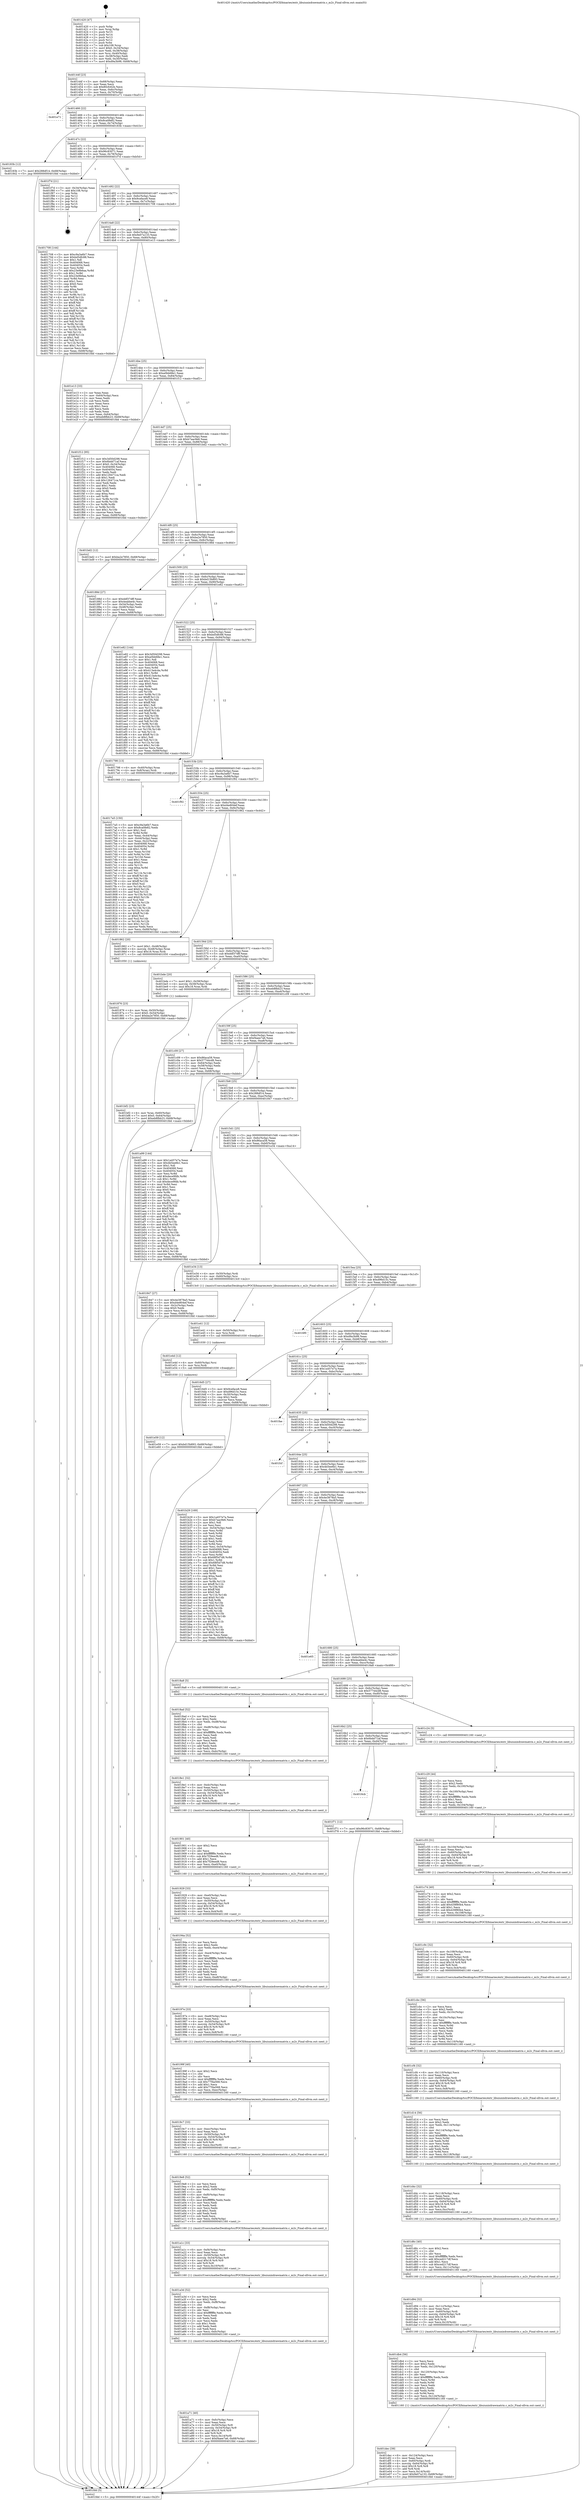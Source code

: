 digraph "0x401420" {
  label = "0x401420 (/mnt/c/Users/mathe/Desktop/tcc/POCII/binaries/extr_libuiunixdrawmatrix.c_m2c_Final-ollvm.out::main(0))"
  labelloc = "t"
  node[shape=record]

  Entry [label="",width=0.3,height=0.3,shape=circle,fillcolor=black,style=filled]
  "0x40144f" [label="{
     0x40144f [23]\l
     | [instrs]\l
     &nbsp;&nbsp;0x40144f \<+3\>: mov -0x68(%rbp),%eax\l
     &nbsp;&nbsp;0x401452 \<+2\>: mov %eax,%ecx\l
     &nbsp;&nbsp;0x401454 \<+6\>: sub $0x80cfc62b,%ecx\l
     &nbsp;&nbsp;0x40145a \<+3\>: mov %eax,-0x6c(%rbp)\l
     &nbsp;&nbsp;0x40145d \<+3\>: mov %ecx,-0x70(%rbp)\l
     &nbsp;&nbsp;0x401460 \<+6\>: je 0000000000401e71 \<main+0xa51\>\l
  }"]
  "0x401e71" [label="{
     0x401e71\l
  }", style=dashed]
  "0x401466" [label="{
     0x401466 [22]\l
     | [instrs]\l
     &nbsp;&nbsp;0x401466 \<+5\>: jmp 000000000040146b \<main+0x4b\>\l
     &nbsp;&nbsp;0x40146b \<+3\>: mov -0x6c(%rbp),%eax\l
     &nbsp;&nbsp;0x40146e \<+5\>: sub $0x8ca0fe82,%eax\l
     &nbsp;&nbsp;0x401473 \<+3\>: mov %eax,-0x74(%rbp)\l
     &nbsp;&nbsp;0x401476 \<+6\>: je 000000000040183b \<main+0x41b\>\l
  }"]
  Exit [label="",width=0.3,height=0.3,shape=circle,fillcolor=black,style=filled,peripheries=2]
  "0x40183b" [label="{
     0x40183b [12]\l
     | [instrs]\l
     &nbsp;&nbsp;0x40183b \<+7\>: movl $0x288df14,-0x68(%rbp)\l
     &nbsp;&nbsp;0x401842 \<+5\>: jmp 0000000000401fdd \<main+0xbbd\>\l
  }"]
  "0x40147c" [label="{
     0x40147c [22]\l
     | [instrs]\l
     &nbsp;&nbsp;0x40147c \<+5\>: jmp 0000000000401481 \<main+0x61\>\l
     &nbsp;&nbsp;0x401481 \<+3\>: mov -0x6c(%rbp),%eax\l
     &nbsp;&nbsp;0x401484 \<+5\>: sub $0x96c83071,%eax\l
     &nbsp;&nbsp;0x401489 \<+3\>: mov %eax,-0x78(%rbp)\l
     &nbsp;&nbsp;0x40148c \<+6\>: je 0000000000401f7d \<main+0xb5d\>\l
  }"]
  "0x4016cb" [label="{
     0x4016cb\l
  }", style=dashed]
  "0x401f7d" [label="{
     0x401f7d [21]\l
     | [instrs]\l
     &nbsp;&nbsp;0x401f7d \<+3\>: mov -0x34(%rbp),%eax\l
     &nbsp;&nbsp;0x401f80 \<+7\>: add $0x108,%rsp\l
     &nbsp;&nbsp;0x401f87 \<+1\>: pop %rbx\l
     &nbsp;&nbsp;0x401f88 \<+2\>: pop %r12\l
     &nbsp;&nbsp;0x401f8a \<+2\>: pop %r13\l
     &nbsp;&nbsp;0x401f8c \<+2\>: pop %r14\l
     &nbsp;&nbsp;0x401f8e \<+2\>: pop %r15\l
     &nbsp;&nbsp;0x401f90 \<+1\>: pop %rbp\l
     &nbsp;&nbsp;0x401f91 \<+1\>: ret\l
  }"]
  "0x401492" [label="{
     0x401492 [22]\l
     | [instrs]\l
     &nbsp;&nbsp;0x401492 \<+5\>: jmp 0000000000401497 \<main+0x77\>\l
     &nbsp;&nbsp;0x401497 \<+3\>: mov -0x6c(%rbp),%eax\l
     &nbsp;&nbsp;0x40149a \<+5\>: sub $0x9ceface8,%eax\l
     &nbsp;&nbsp;0x40149f \<+3\>: mov %eax,-0x7c(%rbp)\l
     &nbsp;&nbsp;0x4014a2 \<+6\>: je 0000000000401708 \<main+0x2e8\>\l
  }"]
  "0x401f71" [label="{
     0x401f71 [12]\l
     | [instrs]\l
     &nbsp;&nbsp;0x401f71 \<+7\>: movl $0x96c83071,-0x68(%rbp)\l
     &nbsp;&nbsp;0x401f78 \<+5\>: jmp 0000000000401fdd \<main+0xbbd\>\l
  }"]
  "0x401708" [label="{
     0x401708 [144]\l
     | [instrs]\l
     &nbsp;&nbsp;0x401708 \<+5\>: mov $0xc9a3a6b7,%eax\l
     &nbsp;&nbsp;0x40170d \<+5\>: mov $0xbd5dfc88,%ecx\l
     &nbsp;&nbsp;0x401712 \<+2\>: mov $0x1,%dl\l
     &nbsp;&nbsp;0x401714 \<+7\>: mov 0x404068,%esi\l
     &nbsp;&nbsp;0x40171b \<+7\>: mov 0x404054,%edi\l
     &nbsp;&nbsp;0x401722 \<+3\>: mov %esi,%r8d\l
     &nbsp;&nbsp;0x401725 \<+7\>: add $0x23e9b6aa,%r8d\l
     &nbsp;&nbsp;0x40172c \<+4\>: sub $0x1,%r8d\l
     &nbsp;&nbsp;0x401730 \<+7\>: sub $0x23e9b6aa,%r8d\l
     &nbsp;&nbsp;0x401737 \<+4\>: imul %r8d,%esi\l
     &nbsp;&nbsp;0x40173b \<+3\>: and $0x1,%esi\l
     &nbsp;&nbsp;0x40173e \<+3\>: cmp $0x0,%esi\l
     &nbsp;&nbsp;0x401741 \<+4\>: sete %r9b\l
     &nbsp;&nbsp;0x401745 \<+3\>: cmp $0xa,%edi\l
     &nbsp;&nbsp;0x401748 \<+4\>: setl %r10b\l
     &nbsp;&nbsp;0x40174c \<+3\>: mov %r9b,%r11b\l
     &nbsp;&nbsp;0x40174f \<+4\>: xor $0xff,%r11b\l
     &nbsp;&nbsp;0x401753 \<+3\>: mov %r10b,%bl\l
     &nbsp;&nbsp;0x401756 \<+3\>: xor $0xff,%bl\l
     &nbsp;&nbsp;0x401759 \<+3\>: xor $0x1,%dl\l
     &nbsp;&nbsp;0x40175c \<+3\>: mov %r11b,%r14b\l
     &nbsp;&nbsp;0x40175f \<+4\>: and $0xff,%r14b\l
     &nbsp;&nbsp;0x401763 \<+3\>: and %dl,%r9b\l
     &nbsp;&nbsp;0x401766 \<+3\>: mov %bl,%r15b\l
     &nbsp;&nbsp;0x401769 \<+4\>: and $0xff,%r15b\l
     &nbsp;&nbsp;0x40176d \<+3\>: and %dl,%r10b\l
     &nbsp;&nbsp;0x401770 \<+3\>: or %r9b,%r14b\l
     &nbsp;&nbsp;0x401773 \<+3\>: or %r10b,%r15b\l
     &nbsp;&nbsp;0x401776 \<+3\>: xor %r15b,%r14b\l
     &nbsp;&nbsp;0x401779 \<+3\>: or %bl,%r11b\l
     &nbsp;&nbsp;0x40177c \<+4\>: xor $0xff,%r11b\l
     &nbsp;&nbsp;0x401780 \<+3\>: or $0x1,%dl\l
     &nbsp;&nbsp;0x401783 \<+3\>: and %dl,%r11b\l
     &nbsp;&nbsp;0x401786 \<+3\>: or %r11b,%r14b\l
     &nbsp;&nbsp;0x401789 \<+4\>: test $0x1,%r14b\l
     &nbsp;&nbsp;0x40178d \<+3\>: cmovne %ecx,%eax\l
     &nbsp;&nbsp;0x401790 \<+3\>: mov %eax,-0x68(%rbp)\l
     &nbsp;&nbsp;0x401793 \<+5\>: jmp 0000000000401fdd \<main+0xbbd\>\l
  }"]
  "0x4014a8" [label="{
     0x4014a8 [22]\l
     | [instrs]\l
     &nbsp;&nbsp;0x4014a8 \<+5\>: jmp 00000000004014ad \<main+0x8d\>\l
     &nbsp;&nbsp;0x4014ad \<+3\>: mov -0x6c(%rbp),%eax\l
     &nbsp;&nbsp;0x4014b0 \<+5\>: sub $0x9e07a133,%eax\l
     &nbsp;&nbsp;0x4014b5 \<+3\>: mov %eax,-0x80(%rbp)\l
     &nbsp;&nbsp;0x4014b8 \<+6\>: je 0000000000401e13 \<main+0x9f3\>\l
  }"]
  "0x401e59" [label="{
     0x401e59 [12]\l
     | [instrs]\l
     &nbsp;&nbsp;0x401e59 \<+7\>: movl $0xbd15b893,-0x68(%rbp)\l
     &nbsp;&nbsp;0x401e60 \<+5\>: jmp 0000000000401fdd \<main+0xbbd\>\l
  }"]
  "0x401e13" [label="{
     0x401e13 [33]\l
     | [instrs]\l
     &nbsp;&nbsp;0x401e13 \<+2\>: xor %eax,%eax\l
     &nbsp;&nbsp;0x401e15 \<+3\>: mov -0x64(%rbp),%ecx\l
     &nbsp;&nbsp;0x401e18 \<+2\>: mov %eax,%edx\l
     &nbsp;&nbsp;0x401e1a \<+2\>: sub %ecx,%edx\l
     &nbsp;&nbsp;0x401e1c \<+2\>: mov %eax,%ecx\l
     &nbsp;&nbsp;0x401e1e \<+3\>: sub $0x1,%ecx\l
     &nbsp;&nbsp;0x401e21 \<+2\>: add %ecx,%edx\l
     &nbsp;&nbsp;0x401e23 \<+2\>: sub %edx,%eax\l
     &nbsp;&nbsp;0x401e25 \<+3\>: mov %eax,-0x64(%rbp)\l
     &nbsp;&nbsp;0x401e28 \<+7\>: movl $0xeb8fbb23,-0x68(%rbp)\l
     &nbsp;&nbsp;0x401e2f \<+5\>: jmp 0000000000401fdd \<main+0xbbd\>\l
  }"]
  "0x4014be" [label="{
     0x4014be [25]\l
     | [instrs]\l
     &nbsp;&nbsp;0x4014be \<+5\>: jmp 00000000004014c3 \<main+0xa3\>\l
     &nbsp;&nbsp;0x4014c3 \<+3\>: mov -0x6c(%rbp),%eax\l
     &nbsp;&nbsp;0x4014c6 \<+5\>: sub $0xa0bb68e1,%eax\l
     &nbsp;&nbsp;0x4014cb \<+6\>: mov %eax,-0x84(%rbp)\l
     &nbsp;&nbsp;0x4014d1 \<+6\>: je 0000000000401f12 \<main+0xaf2\>\l
  }"]
  "0x401e4d" [label="{
     0x401e4d [12]\l
     | [instrs]\l
     &nbsp;&nbsp;0x401e4d \<+4\>: mov -0x60(%rbp),%rsi\l
     &nbsp;&nbsp;0x401e51 \<+3\>: mov %rsi,%rdi\l
     &nbsp;&nbsp;0x401e54 \<+5\>: call 0000000000401030 \<free@plt\>\l
     | [calls]\l
     &nbsp;&nbsp;0x401030 \{1\} (unknown)\l
  }"]
  "0x401f12" [label="{
     0x401f12 [95]\l
     | [instrs]\l
     &nbsp;&nbsp;0x401f12 \<+5\>: mov $0x3d50d298,%eax\l
     &nbsp;&nbsp;0x401f17 \<+5\>: mov $0x6bdd71af,%ecx\l
     &nbsp;&nbsp;0x401f1c \<+7\>: movl $0x0,-0x34(%rbp)\l
     &nbsp;&nbsp;0x401f23 \<+7\>: mov 0x404068,%edx\l
     &nbsp;&nbsp;0x401f2a \<+7\>: mov 0x404054,%esi\l
     &nbsp;&nbsp;0x401f31 \<+2\>: mov %edx,%edi\l
     &nbsp;&nbsp;0x401f33 \<+6\>: add $0x126471ca,%edi\l
     &nbsp;&nbsp;0x401f39 \<+3\>: sub $0x1,%edi\l
     &nbsp;&nbsp;0x401f3c \<+6\>: sub $0x126471ca,%edi\l
     &nbsp;&nbsp;0x401f42 \<+3\>: imul %edi,%edx\l
     &nbsp;&nbsp;0x401f45 \<+3\>: and $0x1,%edx\l
     &nbsp;&nbsp;0x401f48 \<+3\>: cmp $0x0,%edx\l
     &nbsp;&nbsp;0x401f4b \<+4\>: sete %r8b\l
     &nbsp;&nbsp;0x401f4f \<+3\>: cmp $0xa,%esi\l
     &nbsp;&nbsp;0x401f52 \<+4\>: setl %r9b\l
     &nbsp;&nbsp;0x401f56 \<+3\>: mov %r8b,%r10b\l
     &nbsp;&nbsp;0x401f59 \<+3\>: and %r9b,%r10b\l
     &nbsp;&nbsp;0x401f5c \<+3\>: xor %r9b,%r8b\l
     &nbsp;&nbsp;0x401f5f \<+3\>: or %r8b,%r10b\l
     &nbsp;&nbsp;0x401f62 \<+4\>: test $0x1,%r10b\l
     &nbsp;&nbsp;0x401f66 \<+3\>: cmovne %ecx,%eax\l
     &nbsp;&nbsp;0x401f69 \<+3\>: mov %eax,-0x68(%rbp)\l
     &nbsp;&nbsp;0x401f6c \<+5\>: jmp 0000000000401fdd \<main+0xbbd\>\l
  }"]
  "0x4014d7" [label="{
     0x4014d7 [25]\l
     | [instrs]\l
     &nbsp;&nbsp;0x4014d7 \<+5\>: jmp 00000000004014dc \<main+0xbc\>\l
     &nbsp;&nbsp;0x4014dc \<+3\>: mov -0x6c(%rbp),%eax\l
     &nbsp;&nbsp;0x4014df \<+5\>: sub $0xb7aac9e6,%eax\l
     &nbsp;&nbsp;0x4014e4 \<+6\>: mov %eax,-0x88(%rbp)\l
     &nbsp;&nbsp;0x4014ea \<+6\>: je 0000000000401bd2 \<main+0x7b2\>\l
  }"]
  "0x401e41" [label="{
     0x401e41 [12]\l
     | [instrs]\l
     &nbsp;&nbsp;0x401e41 \<+4\>: mov -0x50(%rbp),%rsi\l
     &nbsp;&nbsp;0x401e45 \<+3\>: mov %rsi,%rdi\l
     &nbsp;&nbsp;0x401e48 \<+5\>: call 0000000000401030 \<free@plt\>\l
     | [calls]\l
     &nbsp;&nbsp;0x401030 \{1\} (unknown)\l
  }"]
  "0x401bd2" [label="{
     0x401bd2 [12]\l
     | [instrs]\l
     &nbsp;&nbsp;0x401bd2 \<+7\>: movl $0xba2e7850,-0x68(%rbp)\l
     &nbsp;&nbsp;0x401bd9 \<+5\>: jmp 0000000000401fdd \<main+0xbbd\>\l
  }"]
  "0x4014f0" [label="{
     0x4014f0 [25]\l
     | [instrs]\l
     &nbsp;&nbsp;0x4014f0 \<+5\>: jmp 00000000004014f5 \<main+0xd5\>\l
     &nbsp;&nbsp;0x4014f5 \<+3\>: mov -0x6c(%rbp),%eax\l
     &nbsp;&nbsp;0x4014f8 \<+5\>: sub $0xba2e7850,%eax\l
     &nbsp;&nbsp;0x4014fd \<+6\>: mov %eax,-0x8c(%rbp)\l
     &nbsp;&nbsp;0x401503 \<+6\>: je 000000000040188d \<main+0x46d\>\l
  }"]
  "0x401dec" [label="{
     0x401dec [39]\l
     | [instrs]\l
     &nbsp;&nbsp;0x401dec \<+6\>: mov -0x124(%rbp),%ecx\l
     &nbsp;&nbsp;0x401df2 \<+3\>: imul %eax,%ecx\l
     &nbsp;&nbsp;0x401df5 \<+4\>: mov -0x60(%rbp),%rdi\l
     &nbsp;&nbsp;0x401df9 \<+4\>: movslq -0x64(%rbp),%r8\l
     &nbsp;&nbsp;0x401dfd \<+4\>: imul $0x18,%r8,%r8\l
     &nbsp;&nbsp;0x401e01 \<+3\>: add %r8,%rdi\l
     &nbsp;&nbsp;0x401e04 \<+3\>: mov %ecx,0x14(%rdi)\l
     &nbsp;&nbsp;0x401e07 \<+7\>: movl $0x9e07a133,-0x68(%rbp)\l
     &nbsp;&nbsp;0x401e0e \<+5\>: jmp 0000000000401fdd \<main+0xbbd\>\l
  }"]
  "0x40188d" [label="{
     0x40188d [27]\l
     | [instrs]\l
     &nbsp;&nbsp;0x40188d \<+5\>: mov $0xddf37dff,%eax\l
     &nbsp;&nbsp;0x401892 \<+5\>: mov $0x4eabbe4c,%ecx\l
     &nbsp;&nbsp;0x401897 \<+3\>: mov -0x54(%rbp),%edx\l
     &nbsp;&nbsp;0x40189a \<+3\>: cmp -0x48(%rbp),%edx\l
     &nbsp;&nbsp;0x40189d \<+3\>: cmovl %ecx,%eax\l
     &nbsp;&nbsp;0x4018a0 \<+3\>: mov %eax,-0x68(%rbp)\l
     &nbsp;&nbsp;0x4018a3 \<+5\>: jmp 0000000000401fdd \<main+0xbbd\>\l
  }"]
  "0x401509" [label="{
     0x401509 [25]\l
     | [instrs]\l
     &nbsp;&nbsp;0x401509 \<+5\>: jmp 000000000040150e \<main+0xee\>\l
     &nbsp;&nbsp;0x40150e \<+3\>: mov -0x6c(%rbp),%eax\l
     &nbsp;&nbsp;0x401511 \<+5\>: sub $0xbd15b893,%eax\l
     &nbsp;&nbsp;0x401516 \<+6\>: mov %eax,-0x90(%rbp)\l
     &nbsp;&nbsp;0x40151c \<+6\>: je 0000000000401e82 \<main+0xa62\>\l
  }"]
  "0x401db4" [label="{
     0x401db4 [56]\l
     | [instrs]\l
     &nbsp;&nbsp;0x401db4 \<+2\>: xor %ecx,%ecx\l
     &nbsp;&nbsp;0x401db6 \<+5\>: mov $0x2,%edx\l
     &nbsp;&nbsp;0x401dbb \<+6\>: mov %edx,-0x120(%rbp)\l
     &nbsp;&nbsp;0x401dc1 \<+1\>: cltd\l
     &nbsp;&nbsp;0x401dc2 \<+6\>: mov -0x120(%rbp),%esi\l
     &nbsp;&nbsp;0x401dc8 \<+2\>: idiv %esi\l
     &nbsp;&nbsp;0x401dca \<+6\>: imul $0xfffffffe,%edx,%edx\l
     &nbsp;&nbsp;0x401dd0 \<+3\>: mov %ecx,%r9d\l
     &nbsp;&nbsp;0x401dd3 \<+3\>: sub %edx,%r9d\l
     &nbsp;&nbsp;0x401dd6 \<+2\>: mov %ecx,%edx\l
     &nbsp;&nbsp;0x401dd8 \<+3\>: sub $0x1,%edx\l
     &nbsp;&nbsp;0x401ddb \<+3\>: add %edx,%r9d\l
     &nbsp;&nbsp;0x401dde \<+3\>: sub %r9d,%ecx\l
     &nbsp;&nbsp;0x401de1 \<+6\>: mov %ecx,-0x124(%rbp)\l
     &nbsp;&nbsp;0x401de7 \<+5\>: call 0000000000401160 \<next_i\>\l
     | [calls]\l
     &nbsp;&nbsp;0x401160 \{1\} (/mnt/c/Users/mathe/Desktop/tcc/POCII/binaries/extr_libuiunixdrawmatrix.c_m2c_Final-ollvm.out::next_i)\l
  }"]
  "0x401e82" [label="{
     0x401e82 [144]\l
     | [instrs]\l
     &nbsp;&nbsp;0x401e82 \<+5\>: mov $0x3d50d298,%eax\l
     &nbsp;&nbsp;0x401e87 \<+5\>: mov $0xa0bb68e1,%ecx\l
     &nbsp;&nbsp;0x401e8c \<+2\>: mov $0x1,%dl\l
     &nbsp;&nbsp;0x401e8e \<+7\>: mov 0x404068,%esi\l
     &nbsp;&nbsp;0x401e95 \<+7\>: mov 0x404054,%edi\l
     &nbsp;&nbsp;0x401e9c \<+3\>: mov %esi,%r8d\l
     &nbsp;&nbsp;0x401e9f \<+7\>: sub $0x413a4c4a,%r8d\l
     &nbsp;&nbsp;0x401ea6 \<+4\>: sub $0x1,%r8d\l
     &nbsp;&nbsp;0x401eaa \<+7\>: add $0x413a4c4a,%r8d\l
     &nbsp;&nbsp;0x401eb1 \<+4\>: imul %r8d,%esi\l
     &nbsp;&nbsp;0x401eb5 \<+3\>: and $0x1,%esi\l
     &nbsp;&nbsp;0x401eb8 \<+3\>: cmp $0x0,%esi\l
     &nbsp;&nbsp;0x401ebb \<+4\>: sete %r9b\l
     &nbsp;&nbsp;0x401ebf \<+3\>: cmp $0xa,%edi\l
     &nbsp;&nbsp;0x401ec2 \<+4\>: setl %r10b\l
     &nbsp;&nbsp;0x401ec6 \<+3\>: mov %r9b,%r11b\l
     &nbsp;&nbsp;0x401ec9 \<+4\>: xor $0xff,%r11b\l
     &nbsp;&nbsp;0x401ecd \<+3\>: mov %r10b,%bl\l
     &nbsp;&nbsp;0x401ed0 \<+3\>: xor $0xff,%bl\l
     &nbsp;&nbsp;0x401ed3 \<+3\>: xor $0x1,%dl\l
     &nbsp;&nbsp;0x401ed6 \<+3\>: mov %r11b,%r14b\l
     &nbsp;&nbsp;0x401ed9 \<+4\>: and $0xff,%r14b\l
     &nbsp;&nbsp;0x401edd \<+3\>: and %dl,%r9b\l
     &nbsp;&nbsp;0x401ee0 \<+3\>: mov %bl,%r15b\l
     &nbsp;&nbsp;0x401ee3 \<+4\>: and $0xff,%r15b\l
     &nbsp;&nbsp;0x401ee7 \<+3\>: and %dl,%r10b\l
     &nbsp;&nbsp;0x401eea \<+3\>: or %r9b,%r14b\l
     &nbsp;&nbsp;0x401eed \<+3\>: or %r10b,%r15b\l
     &nbsp;&nbsp;0x401ef0 \<+3\>: xor %r15b,%r14b\l
     &nbsp;&nbsp;0x401ef3 \<+3\>: or %bl,%r11b\l
     &nbsp;&nbsp;0x401ef6 \<+4\>: xor $0xff,%r11b\l
     &nbsp;&nbsp;0x401efa \<+3\>: or $0x1,%dl\l
     &nbsp;&nbsp;0x401efd \<+3\>: and %dl,%r11b\l
     &nbsp;&nbsp;0x401f00 \<+3\>: or %r11b,%r14b\l
     &nbsp;&nbsp;0x401f03 \<+4\>: test $0x1,%r14b\l
     &nbsp;&nbsp;0x401f07 \<+3\>: cmovne %ecx,%eax\l
     &nbsp;&nbsp;0x401f0a \<+3\>: mov %eax,-0x68(%rbp)\l
     &nbsp;&nbsp;0x401f0d \<+5\>: jmp 0000000000401fdd \<main+0xbbd\>\l
  }"]
  "0x401522" [label="{
     0x401522 [25]\l
     | [instrs]\l
     &nbsp;&nbsp;0x401522 \<+5\>: jmp 0000000000401527 \<main+0x107\>\l
     &nbsp;&nbsp;0x401527 \<+3\>: mov -0x6c(%rbp),%eax\l
     &nbsp;&nbsp;0x40152a \<+5\>: sub $0xbd5dfc88,%eax\l
     &nbsp;&nbsp;0x40152f \<+6\>: mov %eax,-0x94(%rbp)\l
     &nbsp;&nbsp;0x401535 \<+6\>: je 0000000000401798 \<main+0x378\>\l
  }"]
  "0x401d94" [label="{
     0x401d94 [32]\l
     | [instrs]\l
     &nbsp;&nbsp;0x401d94 \<+6\>: mov -0x11c(%rbp),%ecx\l
     &nbsp;&nbsp;0x401d9a \<+3\>: imul %eax,%ecx\l
     &nbsp;&nbsp;0x401d9d \<+4\>: mov -0x60(%rbp),%rdi\l
     &nbsp;&nbsp;0x401da1 \<+4\>: movslq -0x64(%rbp),%r8\l
     &nbsp;&nbsp;0x401da5 \<+4\>: imul $0x18,%r8,%r8\l
     &nbsp;&nbsp;0x401da9 \<+3\>: add %r8,%rdi\l
     &nbsp;&nbsp;0x401dac \<+3\>: mov %ecx,0x10(%rdi)\l
     &nbsp;&nbsp;0x401daf \<+5\>: call 0000000000401160 \<next_i\>\l
     | [calls]\l
     &nbsp;&nbsp;0x401160 \{1\} (/mnt/c/Users/mathe/Desktop/tcc/POCII/binaries/extr_libuiunixdrawmatrix.c_m2c_Final-ollvm.out::next_i)\l
  }"]
  "0x401798" [label="{
     0x401798 [13]\l
     | [instrs]\l
     &nbsp;&nbsp;0x401798 \<+4\>: mov -0x40(%rbp),%rax\l
     &nbsp;&nbsp;0x40179c \<+4\>: mov 0x8(%rax),%rdi\l
     &nbsp;&nbsp;0x4017a0 \<+5\>: call 0000000000401060 \<atoi@plt\>\l
     | [calls]\l
     &nbsp;&nbsp;0x401060 \{1\} (unknown)\l
  }"]
  "0x40153b" [label="{
     0x40153b [25]\l
     | [instrs]\l
     &nbsp;&nbsp;0x40153b \<+5\>: jmp 0000000000401540 \<main+0x120\>\l
     &nbsp;&nbsp;0x401540 \<+3\>: mov -0x6c(%rbp),%eax\l
     &nbsp;&nbsp;0x401543 \<+5\>: sub $0xc9a3a6b7,%eax\l
     &nbsp;&nbsp;0x401548 \<+6\>: mov %eax,-0x98(%rbp)\l
     &nbsp;&nbsp;0x40154e \<+6\>: je 0000000000401f92 \<main+0xb72\>\l
  }"]
  "0x401d6c" [label="{
     0x401d6c [40]\l
     | [instrs]\l
     &nbsp;&nbsp;0x401d6c \<+5\>: mov $0x2,%ecx\l
     &nbsp;&nbsp;0x401d71 \<+1\>: cltd\l
     &nbsp;&nbsp;0x401d72 \<+2\>: idiv %ecx\l
     &nbsp;&nbsp;0x401d74 \<+6\>: imul $0xfffffffe,%edx,%ecx\l
     &nbsp;&nbsp;0x401d7a \<+6\>: add $0xced217df,%ecx\l
     &nbsp;&nbsp;0x401d80 \<+3\>: add $0x1,%ecx\l
     &nbsp;&nbsp;0x401d83 \<+6\>: sub $0xced217df,%ecx\l
     &nbsp;&nbsp;0x401d89 \<+6\>: mov %ecx,-0x11c(%rbp)\l
     &nbsp;&nbsp;0x401d8f \<+5\>: call 0000000000401160 \<next_i\>\l
     | [calls]\l
     &nbsp;&nbsp;0x401160 \{1\} (/mnt/c/Users/mathe/Desktop/tcc/POCII/binaries/extr_libuiunixdrawmatrix.c_m2c_Final-ollvm.out::next_i)\l
  }"]
  "0x401f92" [label="{
     0x401f92\l
  }", style=dashed]
  "0x401554" [label="{
     0x401554 [25]\l
     | [instrs]\l
     &nbsp;&nbsp;0x401554 \<+5\>: jmp 0000000000401559 \<main+0x139\>\l
     &nbsp;&nbsp;0x401559 \<+3\>: mov -0x6c(%rbp),%eax\l
     &nbsp;&nbsp;0x40155c \<+5\>: sub $0xd4e804ef,%eax\l
     &nbsp;&nbsp;0x401561 \<+6\>: mov %eax,-0x9c(%rbp)\l
     &nbsp;&nbsp;0x401567 \<+6\>: je 0000000000401862 \<main+0x442\>\l
  }"]
  "0x401d4c" [label="{
     0x401d4c [32]\l
     | [instrs]\l
     &nbsp;&nbsp;0x401d4c \<+6\>: mov -0x118(%rbp),%ecx\l
     &nbsp;&nbsp;0x401d52 \<+3\>: imul %eax,%ecx\l
     &nbsp;&nbsp;0x401d55 \<+4\>: mov -0x60(%rbp),%rdi\l
     &nbsp;&nbsp;0x401d59 \<+4\>: movslq -0x64(%rbp),%r8\l
     &nbsp;&nbsp;0x401d5d \<+4\>: imul $0x18,%r8,%r8\l
     &nbsp;&nbsp;0x401d61 \<+3\>: add %r8,%rdi\l
     &nbsp;&nbsp;0x401d64 \<+3\>: mov %ecx,0xc(%rdi)\l
     &nbsp;&nbsp;0x401d67 \<+5\>: call 0000000000401160 \<next_i\>\l
     | [calls]\l
     &nbsp;&nbsp;0x401160 \{1\} (/mnt/c/Users/mathe/Desktop/tcc/POCII/binaries/extr_libuiunixdrawmatrix.c_m2c_Final-ollvm.out::next_i)\l
  }"]
  "0x401862" [label="{
     0x401862 [20]\l
     | [instrs]\l
     &nbsp;&nbsp;0x401862 \<+7\>: movl $0x1,-0x48(%rbp)\l
     &nbsp;&nbsp;0x401869 \<+4\>: movslq -0x48(%rbp),%rax\l
     &nbsp;&nbsp;0x40186d \<+4\>: imul $0x18,%rax,%rdi\l
     &nbsp;&nbsp;0x401871 \<+5\>: call 0000000000401050 \<malloc@plt\>\l
     | [calls]\l
     &nbsp;&nbsp;0x401050 \{1\} (unknown)\l
  }"]
  "0x40156d" [label="{
     0x40156d [25]\l
     | [instrs]\l
     &nbsp;&nbsp;0x40156d \<+5\>: jmp 0000000000401572 \<main+0x152\>\l
     &nbsp;&nbsp;0x401572 \<+3\>: mov -0x6c(%rbp),%eax\l
     &nbsp;&nbsp;0x401575 \<+5\>: sub $0xddf37dff,%eax\l
     &nbsp;&nbsp;0x40157a \<+6\>: mov %eax,-0xa0(%rbp)\l
     &nbsp;&nbsp;0x401580 \<+6\>: je 0000000000401bde \<main+0x7be\>\l
  }"]
  "0x401d14" [label="{
     0x401d14 [56]\l
     | [instrs]\l
     &nbsp;&nbsp;0x401d14 \<+2\>: xor %ecx,%ecx\l
     &nbsp;&nbsp;0x401d16 \<+5\>: mov $0x2,%edx\l
     &nbsp;&nbsp;0x401d1b \<+6\>: mov %edx,-0x114(%rbp)\l
     &nbsp;&nbsp;0x401d21 \<+1\>: cltd\l
     &nbsp;&nbsp;0x401d22 \<+6\>: mov -0x114(%rbp),%esi\l
     &nbsp;&nbsp;0x401d28 \<+2\>: idiv %esi\l
     &nbsp;&nbsp;0x401d2a \<+6\>: imul $0xfffffffe,%edx,%edx\l
     &nbsp;&nbsp;0x401d30 \<+3\>: mov %ecx,%r9d\l
     &nbsp;&nbsp;0x401d33 \<+3\>: sub %edx,%r9d\l
     &nbsp;&nbsp;0x401d36 \<+2\>: mov %ecx,%edx\l
     &nbsp;&nbsp;0x401d38 \<+3\>: sub $0x1,%edx\l
     &nbsp;&nbsp;0x401d3b \<+3\>: add %edx,%r9d\l
     &nbsp;&nbsp;0x401d3e \<+3\>: sub %r9d,%ecx\l
     &nbsp;&nbsp;0x401d41 \<+6\>: mov %ecx,-0x118(%rbp)\l
     &nbsp;&nbsp;0x401d47 \<+5\>: call 0000000000401160 \<next_i\>\l
     | [calls]\l
     &nbsp;&nbsp;0x401160 \{1\} (/mnt/c/Users/mathe/Desktop/tcc/POCII/binaries/extr_libuiunixdrawmatrix.c_m2c_Final-ollvm.out::next_i)\l
  }"]
  "0x401bde" [label="{
     0x401bde [20]\l
     | [instrs]\l
     &nbsp;&nbsp;0x401bde \<+7\>: movl $0x1,-0x58(%rbp)\l
     &nbsp;&nbsp;0x401be5 \<+4\>: movslq -0x58(%rbp),%rax\l
     &nbsp;&nbsp;0x401be9 \<+4\>: imul $0x18,%rax,%rdi\l
     &nbsp;&nbsp;0x401bed \<+5\>: call 0000000000401050 \<malloc@plt\>\l
     | [calls]\l
     &nbsp;&nbsp;0x401050 \{1\} (unknown)\l
  }"]
  "0x401586" [label="{
     0x401586 [25]\l
     | [instrs]\l
     &nbsp;&nbsp;0x401586 \<+5\>: jmp 000000000040158b \<main+0x16b\>\l
     &nbsp;&nbsp;0x40158b \<+3\>: mov -0x6c(%rbp),%eax\l
     &nbsp;&nbsp;0x40158e \<+5\>: sub $0xeb8fbb23,%eax\l
     &nbsp;&nbsp;0x401593 \<+6\>: mov %eax,-0xa4(%rbp)\l
     &nbsp;&nbsp;0x401599 \<+6\>: je 0000000000401c09 \<main+0x7e9\>\l
  }"]
  "0x401cf4" [label="{
     0x401cf4 [32]\l
     | [instrs]\l
     &nbsp;&nbsp;0x401cf4 \<+6\>: mov -0x110(%rbp),%ecx\l
     &nbsp;&nbsp;0x401cfa \<+3\>: imul %eax,%ecx\l
     &nbsp;&nbsp;0x401cfd \<+4\>: mov -0x60(%rbp),%rdi\l
     &nbsp;&nbsp;0x401d01 \<+4\>: movslq -0x64(%rbp),%r8\l
     &nbsp;&nbsp;0x401d05 \<+4\>: imul $0x18,%r8,%r8\l
     &nbsp;&nbsp;0x401d09 \<+3\>: add %r8,%rdi\l
     &nbsp;&nbsp;0x401d0c \<+3\>: mov %ecx,0x8(%rdi)\l
     &nbsp;&nbsp;0x401d0f \<+5\>: call 0000000000401160 \<next_i\>\l
     | [calls]\l
     &nbsp;&nbsp;0x401160 \{1\} (/mnt/c/Users/mathe/Desktop/tcc/POCII/binaries/extr_libuiunixdrawmatrix.c_m2c_Final-ollvm.out::next_i)\l
  }"]
  "0x401c09" [label="{
     0x401c09 [27]\l
     | [instrs]\l
     &nbsp;&nbsp;0x401c09 \<+5\>: mov $0x86aca58,%eax\l
     &nbsp;&nbsp;0x401c0e \<+5\>: mov $0x57744cd8,%ecx\l
     &nbsp;&nbsp;0x401c13 \<+3\>: mov -0x64(%rbp),%edx\l
     &nbsp;&nbsp;0x401c16 \<+3\>: cmp -0x58(%rbp),%edx\l
     &nbsp;&nbsp;0x401c19 \<+3\>: cmovl %ecx,%eax\l
     &nbsp;&nbsp;0x401c1c \<+3\>: mov %eax,-0x68(%rbp)\l
     &nbsp;&nbsp;0x401c1f \<+5\>: jmp 0000000000401fdd \<main+0xbbd\>\l
  }"]
  "0x40159f" [label="{
     0x40159f [25]\l
     | [instrs]\l
     &nbsp;&nbsp;0x40159f \<+5\>: jmp 00000000004015a4 \<main+0x184\>\l
     &nbsp;&nbsp;0x4015a4 \<+3\>: mov -0x6c(%rbp),%eax\l
     &nbsp;&nbsp;0x4015a7 \<+5\>: sub $0xf4aee7a6,%eax\l
     &nbsp;&nbsp;0x4015ac \<+6\>: mov %eax,-0xa8(%rbp)\l
     &nbsp;&nbsp;0x4015b2 \<+6\>: je 0000000000401a99 \<main+0x679\>\l
  }"]
  "0x401cbc" [label="{
     0x401cbc [56]\l
     | [instrs]\l
     &nbsp;&nbsp;0x401cbc \<+2\>: xor %ecx,%ecx\l
     &nbsp;&nbsp;0x401cbe \<+5\>: mov $0x2,%edx\l
     &nbsp;&nbsp;0x401cc3 \<+6\>: mov %edx,-0x10c(%rbp)\l
     &nbsp;&nbsp;0x401cc9 \<+1\>: cltd\l
     &nbsp;&nbsp;0x401cca \<+6\>: mov -0x10c(%rbp),%esi\l
     &nbsp;&nbsp;0x401cd0 \<+2\>: idiv %esi\l
     &nbsp;&nbsp;0x401cd2 \<+6\>: imul $0xfffffffe,%edx,%edx\l
     &nbsp;&nbsp;0x401cd8 \<+3\>: mov %ecx,%r9d\l
     &nbsp;&nbsp;0x401cdb \<+3\>: sub %edx,%r9d\l
     &nbsp;&nbsp;0x401cde \<+2\>: mov %ecx,%edx\l
     &nbsp;&nbsp;0x401ce0 \<+3\>: sub $0x1,%edx\l
     &nbsp;&nbsp;0x401ce3 \<+3\>: add %edx,%r9d\l
     &nbsp;&nbsp;0x401ce6 \<+3\>: sub %r9d,%ecx\l
     &nbsp;&nbsp;0x401ce9 \<+6\>: mov %ecx,-0x110(%rbp)\l
     &nbsp;&nbsp;0x401cef \<+5\>: call 0000000000401160 \<next_i\>\l
     | [calls]\l
     &nbsp;&nbsp;0x401160 \{1\} (/mnt/c/Users/mathe/Desktop/tcc/POCII/binaries/extr_libuiunixdrawmatrix.c_m2c_Final-ollvm.out::next_i)\l
  }"]
  "0x401a99" [label="{
     0x401a99 [144]\l
     | [instrs]\l
     &nbsp;&nbsp;0x401a99 \<+5\>: mov $0x1a457e7a,%eax\l
     &nbsp;&nbsp;0x401a9e \<+5\>: mov $0x4b5ee6b1,%ecx\l
     &nbsp;&nbsp;0x401aa3 \<+2\>: mov $0x1,%dl\l
     &nbsp;&nbsp;0x401aa5 \<+7\>: mov 0x404068,%esi\l
     &nbsp;&nbsp;0x401aac \<+7\>: mov 0x404054,%edi\l
     &nbsp;&nbsp;0x401ab3 \<+3\>: mov %esi,%r8d\l
     &nbsp;&nbsp;0x401ab6 \<+7\>: add $0xdece9fdb,%r8d\l
     &nbsp;&nbsp;0x401abd \<+4\>: sub $0x1,%r8d\l
     &nbsp;&nbsp;0x401ac1 \<+7\>: sub $0xdece9fdb,%r8d\l
     &nbsp;&nbsp;0x401ac8 \<+4\>: imul %r8d,%esi\l
     &nbsp;&nbsp;0x401acc \<+3\>: and $0x1,%esi\l
     &nbsp;&nbsp;0x401acf \<+3\>: cmp $0x0,%esi\l
     &nbsp;&nbsp;0x401ad2 \<+4\>: sete %r9b\l
     &nbsp;&nbsp;0x401ad6 \<+3\>: cmp $0xa,%edi\l
     &nbsp;&nbsp;0x401ad9 \<+4\>: setl %r10b\l
     &nbsp;&nbsp;0x401add \<+3\>: mov %r9b,%r11b\l
     &nbsp;&nbsp;0x401ae0 \<+4\>: xor $0xff,%r11b\l
     &nbsp;&nbsp;0x401ae4 \<+3\>: mov %r10b,%bl\l
     &nbsp;&nbsp;0x401ae7 \<+3\>: xor $0xff,%bl\l
     &nbsp;&nbsp;0x401aea \<+3\>: xor $0x1,%dl\l
     &nbsp;&nbsp;0x401aed \<+3\>: mov %r11b,%r14b\l
     &nbsp;&nbsp;0x401af0 \<+4\>: and $0xff,%r14b\l
     &nbsp;&nbsp;0x401af4 \<+3\>: and %dl,%r9b\l
     &nbsp;&nbsp;0x401af7 \<+3\>: mov %bl,%r15b\l
     &nbsp;&nbsp;0x401afa \<+4\>: and $0xff,%r15b\l
     &nbsp;&nbsp;0x401afe \<+3\>: and %dl,%r10b\l
     &nbsp;&nbsp;0x401b01 \<+3\>: or %r9b,%r14b\l
     &nbsp;&nbsp;0x401b04 \<+3\>: or %r10b,%r15b\l
     &nbsp;&nbsp;0x401b07 \<+3\>: xor %r15b,%r14b\l
     &nbsp;&nbsp;0x401b0a \<+3\>: or %bl,%r11b\l
     &nbsp;&nbsp;0x401b0d \<+4\>: xor $0xff,%r11b\l
     &nbsp;&nbsp;0x401b11 \<+3\>: or $0x1,%dl\l
     &nbsp;&nbsp;0x401b14 \<+3\>: and %dl,%r11b\l
     &nbsp;&nbsp;0x401b17 \<+3\>: or %r11b,%r14b\l
     &nbsp;&nbsp;0x401b1a \<+4\>: test $0x1,%r14b\l
     &nbsp;&nbsp;0x401b1e \<+3\>: cmovne %ecx,%eax\l
     &nbsp;&nbsp;0x401b21 \<+3\>: mov %eax,-0x68(%rbp)\l
     &nbsp;&nbsp;0x401b24 \<+5\>: jmp 0000000000401fdd \<main+0xbbd\>\l
  }"]
  "0x4015b8" [label="{
     0x4015b8 [25]\l
     | [instrs]\l
     &nbsp;&nbsp;0x4015b8 \<+5\>: jmp 00000000004015bd \<main+0x19d\>\l
     &nbsp;&nbsp;0x4015bd \<+3\>: mov -0x6c(%rbp),%eax\l
     &nbsp;&nbsp;0x4015c0 \<+5\>: sub $0x288df14,%eax\l
     &nbsp;&nbsp;0x4015c5 \<+6\>: mov %eax,-0xac(%rbp)\l
     &nbsp;&nbsp;0x4015cb \<+6\>: je 0000000000401847 \<main+0x427\>\l
  }"]
  "0x401c9c" [label="{
     0x401c9c [32]\l
     | [instrs]\l
     &nbsp;&nbsp;0x401c9c \<+6\>: mov -0x108(%rbp),%ecx\l
     &nbsp;&nbsp;0x401ca2 \<+3\>: imul %eax,%ecx\l
     &nbsp;&nbsp;0x401ca5 \<+4\>: mov -0x60(%rbp),%rdi\l
     &nbsp;&nbsp;0x401ca9 \<+4\>: movslq -0x64(%rbp),%r8\l
     &nbsp;&nbsp;0x401cad \<+4\>: imul $0x18,%r8,%r8\l
     &nbsp;&nbsp;0x401cb1 \<+3\>: add %r8,%rdi\l
     &nbsp;&nbsp;0x401cb4 \<+3\>: mov %ecx,0x4(%rdi)\l
     &nbsp;&nbsp;0x401cb7 \<+5\>: call 0000000000401160 \<next_i\>\l
     | [calls]\l
     &nbsp;&nbsp;0x401160 \{1\} (/mnt/c/Users/mathe/Desktop/tcc/POCII/binaries/extr_libuiunixdrawmatrix.c_m2c_Final-ollvm.out::next_i)\l
  }"]
  "0x401847" [label="{
     0x401847 [27]\l
     | [instrs]\l
     &nbsp;&nbsp;0x401847 \<+5\>: mov $0x4e3878a5,%eax\l
     &nbsp;&nbsp;0x40184c \<+5\>: mov $0xd4e804ef,%ecx\l
     &nbsp;&nbsp;0x401851 \<+3\>: mov -0x2c(%rbp),%edx\l
     &nbsp;&nbsp;0x401854 \<+3\>: cmp $0x0,%edx\l
     &nbsp;&nbsp;0x401857 \<+3\>: cmove %ecx,%eax\l
     &nbsp;&nbsp;0x40185a \<+3\>: mov %eax,-0x68(%rbp)\l
     &nbsp;&nbsp;0x40185d \<+5\>: jmp 0000000000401fdd \<main+0xbbd\>\l
  }"]
  "0x4015d1" [label="{
     0x4015d1 [25]\l
     | [instrs]\l
     &nbsp;&nbsp;0x4015d1 \<+5\>: jmp 00000000004015d6 \<main+0x1b6\>\l
     &nbsp;&nbsp;0x4015d6 \<+3\>: mov -0x6c(%rbp),%eax\l
     &nbsp;&nbsp;0x4015d9 \<+5\>: sub $0x86aca58,%eax\l
     &nbsp;&nbsp;0x4015de \<+6\>: mov %eax,-0xb0(%rbp)\l
     &nbsp;&nbsp;0x4015e4 \<+6\>: je 0000000000401e34 \<main+0xa14\>\l
  }"]
  "0x401c74" [label="{
     0x401c74 [40]\l
     | [instrs]\l
     &nbsp;&nbsp;0x401c74 \<+5\>: mov $0x2,%ecx\l
     &nbsp;&nbsp;0x401c79 \<+1\>: cltd\l
     &nbsp;&nbsp;0x401c7a \<+2\>: idiv %ecx\l
     &nbsp;&nbsp;0x401c7c \<+6\>: imul $0xfffffffe,%edx,%ecx\l
     &nbsp;&nbsp;0x401c82 \<+6\>: add $0x439f80b4,%ecx\l
     &nbsp;&nbsp;0x401c88 \<+3\>: add $0x1,%ecx\l
     &nbsp;&nbsp;0x401c8b \<+6\>: sub $0x439f80b4,%ecx\l
     &nbsp;&nbsp;0x401c91 \<+6\>: mov %ecx,-0x108(%rbp)\l
     &nbsp;&nbsp;0x401c97 \<+5\>: call 0000000000401160 \<next_i\>\l
     | [calls]\l
     &nbsp;&nbsp;0x401160 \{1\} (/mnt/c/Users/mathe/Desktop/tcc/POCII/binaries/extr_libuiunixdrawmatrix.c_m2c_Final-ollvm.out::next_i)\l
  }"]
  "0x401e34" [label="{
     0x401e34 [13]\l
     | [instrs]\l
     &nbsp;&nbsp;0x401e34 \<+4\>: mov -0x50(%rbp),%rdi\l
     &nbsp;&nbsp;0x401e38 \<+4\>: mov -0x60(%rbp),%rsi\l
     &nbsp;&nbsp;0x401e3c \<+5\>: call 00000000004013c0 \<m2c\>\l
     | [calls]\l
     &nbsp;&nbsp;0x4013c0 \{1\} (/mnt/c/Users/mathe/Desktop/tcc/POCII/binaries/extr_libuiunixdrawmatrix.c_m2c_Final-ollvm.out::m2c)\l
  }"]
  "0x4015ea" [label="{
     0x4015ea [25]\l
     | [instrs]\l
     &nbsp;&nbsp;0x4015ea \<+5\>: jmp 00000000004015ef \<main+0x1cf\>\l
     &nbsp;&nbsp;0x4015ef \<+3\>: mov -0x6c(%rbp),%eax\l
     &nbsp;&nbsp;0x4015f2 \<+5\>: sub $0xd96d15c,%eax\l
     &nbsp;&nbsp;0x4015f7 \<+6\>: mov %eax,-0xb4(%rbp)\l
     &nbsp;&nbsp;0x4015fd \<+6\>: je 00000000004016f0 \<main+0x2d0\>\l
  }"]
  "0x401c55" [label="{
     0x401c55 [31]\l
     | [instrs]\l
     &nbsp;&nbsp;0x401c55 \<+6\>: mov -0x104(%rbp),%ecx\l
     &nbsp;&nbsp;0x401c5b \<+3\>: imul %eax,%ecx\l
     &nbsp;&nbsp;0x401c5e \<+4\>: mov -0x60(%rbp),%rdi\l
     &nbsp;&nbsp;0x401c62 \<+4\>: movslq -0x64(%rbp),%r8\l
     &nbsp;&nbsp;0x401c66 \<+4\>: imul $0x18,%r8,%r8\l
     &nbsp;&nbsp;0x401c6a \<+3\>: add %r8,%rdi\l
     &nbsp;&nbsp;0x401c6d \<+2\>: mov %ecx,(%rdi)\l
     &nbsp;&nbsp;0x401c6f \<+5\>: call 0000000000401160 \<next_i\>\l
     | [calls]\l
     &nbsp;&nbsp;0x401160 \{1\} (/mnt/c/Users/mathe/Desktop/tcc/POCII/binaries/extr_libuiunixdrawmatrix.c_m2c_Final-ollvm.out::next_i)\l
  }"]
  "0x4016f0" [label="{
     0x4016f0\l
  }", style=dashed]
  "0x401603" [label="{
     0x401603 [25]\l
     | [instrs]\l
     &nbsp;&nbsp;0x401603 \<+5\>: jmp 0000000000401608 \<main+0x1e8\>\l
     &nbsp;&nbsp;0x401608 \<+3\>: mov -0x6c(%rbp),%eax\l
     &nbsp;&nbsp;0x40160b \<+5\>: sub $0xd9a3b98,%eax\l
     &nbsp;&nbsp;0x401610 \<+6\>: mov %eax,-0xb8(%rbp)\l
     &nbsp;&nbsp;0x401616 \<+6\>: je 00000000004016d5 \<main+0x2b5\>\l
  }"]
  "0x401c29" [label="{
     0x401c29 [44]\l
     | [instrs]\l
     &nbsp;&nbsp;0x401c29 \<+2\>: xor %ecx,%ecx\l
     &nbsp;&nbsp;0x401c2b \<+5\>: mov $0x2,%edx\l
     &nbsp;&nbsp;0x401c30 \<+6\>: mov %edx,-0x100(%rbp)\l
     &nbsp;&nbsp;0x401c36 \<+1\>: cltd\l
     &nbsp;&nbsp;0x401c37 \<+6\>: mov -0x100(%rbp),%esi\l
     &nbsp;&nbsp;0x401c3d \<+2\>: idiv %esi\l
     &nbsp;&nbsp;0x401c3f \<+6\>: imul $0xfffffffe,%edx,%edx\l
     &nbsp;&nbsp;0x401c45 \<+3\>: sub $0x1,%ecx\l
     &nbsp;&nbsp;0x401c48 \<+2\>: sub %ecx,%edx\l
     &nbsp;&nbsp;0x401c4a \<+6\>: mov %edx,-0x104(%rbp)\l
     &nbsp;&nbsp;0x401c50 \<+5\>: call 0000000000401160 \<next_i\>\l
     | [calls]\l
     &nbsp;&nbsp;0x401160 \{1\} (/mnt/c/Users/mathe/Desktop/tcc/POCII/binaries/extr_libuiunixdrawmatrix.c_m2c_Final-ollvm.out::next_i)\l
  }"]
  "0x4016d5" [label="{
     0x4016d5 [27]\l
     | [instrs]\l
     &nbsp;&nbsp;0x4016d5 \<+5\>: mov $0x9ceface8,%eax\l
     &nbsp;&nbsp;0x4016da \<+5\>: mov $0xd96d15c,%ecx\l
     &nbsp;&nbsp;0x4016df \<+3\>: mov -0x30(%rbp),%edx\l
     &nbsp;&nbsp;0x4016e2 \<+3\>: cmp $0x2,%edx\l
     &nbsp;&nbsp;0x4016e5 \<+3\>: cmovne %ecx,%eax\l
     &nbsp;&nbsp;0x4016e8 \<+3\>: mov %eax,-0x68(%rbp)\l
     &nbsp;&nbsp;0x4016eb \<+5\>: jmp 0000000000401fdd \<main+0xbbd\>\l
  }"]
  "0x40161c" [label="{
     0x40161c [25]\l
     | [instrs]\l
     &nbsp;&nbsp;0x40161c \<+5\>: jmp 0000000000401621 \<main+0x201\>\l
     &nbsp;&nbsp;0x401621 \<+3\>: mov -0x6c(%rbp),%eax\l
     &nbsp;&nbsp;0x401624 \<+5\>: sub $0x1a457e7a,%eax\l
     &nbsp;&nbsp;0x401629 \<+6\>: mov %eax,-0xbc(%rbp)\l
     &nbsp;&nbsp;0x40162f \<+6\>: je 0000000000401fae \<main+0xb8e\>\l
  }"]
  "0x401fdd" [label="{
     0x401fdd [5]\l
     | [instrs]\l
     &nbsp;&nbsp;0x401fdd \<+5\>: jmp 000000000040144f \<main+0x2f\>\l
  }"]
  "0x401420" [label="{
     0x401420 [47]\l
     | [instrs]\l
     &nbsp;&nbsp;0x401420 \<+1\>: push %rbp\l
     &nbsp;&nbsp;0x401421 \<+3\>: mov %rsp,%rbp\l
     &nbsp;&nbsp;0x401424 \<+2\>: push %r15\l
     &nbsp;&nbsp;0x401426 \<+2\>: push %r14\l
     &nbsp;&nbsp;0x401428 \<+2\>: push %r13\l
     &nbsp;&nbsp;0x40142a \<+2\>: push %r12\l
     &nbsp;&nbsp;0x40142c \<+1\>: push %rbx\l
     &nbsp;&nbsp;0x40142d \<+7\>: sub $0x108,%rsp\l
     &nbsp;&nbsp;0x401434 \<+7\>: movl $0x0,-0x34(%rbp)\l
     &nbsp;&nbsp;0x40143b \<+3\>: mov %edi,-0x38(%rbp)\l
     &nbsp;&nbsp;0x40143e \<+4\>: mov %rsi,-0x40(%rbp)\l
     &nbsp;&nbsp;0x401442 \<+3\>: mov -0x38(%rbp),%edi\l
     &nbsp;&nbsp;0x401445 \<+3\>: mov %edi,-0x30(%rbp)\l
     &nbsp;&nbsp;0x401448 \<+7\>: movl $0xd9a3b98,-0x68(%rbp)\l
  }"]
  "0x4017a5" [label="{
     0x4017a5 [150]\l
     | [instrs]\l
     &nbsp;&nbsp;0x4017a5 \<+5\>: mov $0xc9a3a6b7,%ecx\l
     &nbsp;&nbsp;0x4017aa \<+5\>: mov $0x8ca0fe82,%edx\l
     &nbsp;&nbsp;0x4017af \<+3\>: mov $0x1,%sil\l
     &nbsp;&nbsp;0x4017b2 \<+3\>: xor %r8d,%r8d\l
     &nbsp;&nbsp;0x4017b5 \<+3\>: mov %eax,-0x44(%rbp)\l
     &nbsp;&nbsp;0x4017b8 \<+3\>: mov -0x44(%rbp),%eax\l
     &nbsp;&nbsp;0x4017bb \<+3\>: mov %eax,-0x2c(%rbp)\l
     &nbsp;&nbsp;0x4017be \<+7\>: mov 0x404068,%eax\l
     &nbsp;&nbsp;0x4017c5 \<+8\>: mov 0x404054,%r9d\l
     &nbsp;&nbsp;0x4017cd \<+4\>: sub $0x1,%r8d\l
     &nbsp;&nbsp;0x4017d1 \<+3\>: mov %eax,%r10d\l
     &nbsp;&nbsp;0x4017d4 \<+3\>: add %r8d,%r10d\l
     &nbsp;&nbsp;0x4017d7 \<+4\>: imul %r10d,%eax\l
     &nbsp;&nbsp;0x4017db \<+3\>: and $0x1,%eax\l
     &nbsp;&nbsp;0x4017de \<+3\>: cmp $0x0,%eax\l
     &nbsp;&nbsp;0x4017e1 \<+4\>: sete %r11b\l
     &nbsp;&nbsp;0x4017e5 \<+4\>: cmp $0xa,%r9d\l
     &nbsp;&nbsp;0x4017e9 \<+3\>: setl %bl\l
     &nbsp;&nbsp;0x4017ec \<+3\>: mov %r11b,%r14b\l
     &nbsp;&nbsp;0x4017ef \<+4\>: xor $0xff,%r14b\l
     &nbsp;&nbsp;0x4017f3 \<+3\>: mov %bl,%r15b\l
     &nbsp;&nbsp;0x4017f6 \<+4\>: xor $0xff,%r15b\l
     &nbsp;&nbsp;0x4017fa \<+4\>: xor $0x0,%sil\l
     &nbsp;&nbsp;0x4017fe \<+3\>: mov %r14b,%r12b\l
     &nbsp;&nbsp;0x401801 \<+4\>: and $0x0,%r12b\l
     &nbsp;&nbsp;0x401805 \<+3\>: and %sil,%r11b\l
     &nbsp;&nbsp;0x401808 \<+3\>: mov %r15b,%r13b\l
     &nbsp;&nbsp;0x40180b \<+4\>: and $0x0,%r13b\l
     &nbsp;&nbsp;0x40180f \<+3\>: and %sil,%bl\l
     &nbsp;&nbsp;0x401812 \<+3\>: or %r11b,%r12b\l
     &nbsp;&nbsp;0x401815 \<+3\>: or %bl,%r13b\l
     &nbsp;&nbsp;0x401818 \<+3\>: xor %r13b,%r12b\l
     &nbsp;&nbsp;0x40181b \<+3\>: or %r15b,%r14b\l
     &nbsp;&nbsp;0x40181e \<+4\>: xor $0xff,%r14b\l
     &nbsp;&nbsp;0x401822 \<+4\>: or $0x0,%sil\l
     &nbsp;&nbsp;0x401826 \<+3\>: and %sil,%r14b\l
     &nbsp;&nbsp;0x401829 \<+3\>: or %r14b,%r12b\l
     &nbsp;&nbsp;0x40182c \<+4\>: test $0x1,%r12b\l
     &nbsp;&nbsp;0x401830 \<+3\>: cmovne %edx,%ecx\l
     &nbsp;&nbsp;0x401833 \<+3\>: mov %ecx,-0x68(%rbp)\l
     &nbsp;&nbsp;0x401836 \<+5\>: jmp 0000000000401fdd \<main+0xbbd\>\l
  }"]
  "0x401876" [label="{
     0x401876 [23]\l
     | [instrs]\l
     &nbsp;&nbsp;0x401876 \<+4\>: mov %rax,-0x50(%rbp)\l
     &nbsp;&nbsp;0x40187a \<+7\>: movl $0x0,-0x54(%rbp)\l
     &nbsp;&nbsp;0x401881 \<+7\>: movl $0xba2e7850,-0x68(%rbp)\l
     &nbsp;&nbsp;0x401888 \<+5\>: jmp 0000000000401fdd \<main+0xbbd\>\l
  }"]
  "0x4016b2" [label="{
     0x4016b2 [25]\l
     | [instrs]\l
     &nbsp;&nbsp;0x4016b2 \<+5\>: jmp 00000000004016b7 \<main+0x297\>\l
     &nbsp;&nbsp;0x4016b7 \<+3\>: mov -0x6c(%rbp),%eax\l
     &nbsp;&nbsp;0x4016ba \<+5\>: sub $0x6bdd71af,%eax\l
     &nbsp;&nbsp;0x4016bf \<+6\>: mov %eax,-0xd4(%rbp)\l
     &nbsp;&nbsp;0x4016c5 \<+6\>: je 0000000000401f71 \<main+0xb51\>\l
  }"]
  "0x401fae" [label="{
     0x401fae\l
  }", style=dashed]
  "0x401635" [label="{
     0x401635 [25]\l
     | [instrs]\l
     &nbsp;&nbsp;0x401635 \<+5\>: jmp 000000000040163a \<main+0x21a\>\l
     &nbsp;&nbsp;0x40163a \<+3\>: mov -0x6c(%rbp),%eax\l
     &nbsp;&nbsp;0x40163d \<+5\>: sub $0x3d50d298,%eax\l
     &nbsp;&nbsp;0x401642 \<+6\>: mov %eax,-0xc0(%rbp)\l
     &nbsp;&nbsp;0x401648 \<+6\>: je 0000000000401fcf \<main+0xbaf\>\l
  }"]
  "0x401c24" [label="{
     0x401c24 [5]\l
     | [instrs]\l
     &nbsp;&nbsp;0x401c24 \<+5\>: call 0000000000401160 \<next_i\>\l
     | [calls]\l
     &nbsp;&nbsp;0x401160 \{1\} (/mnt/c/Users/mathe/Desktop/tcc/POCII/binaries/extr_libuiunixdrawmatrix.c_m2c_Final-ollvm.out::next_i)\l
  }"]
  "0x401fcf" [label="{
     0x401fcf\l
  }", style=dashed]
  "0x40164e" [label="{
     0x40164e [25]\l
     | [instrs]\l
     &nbsp;&nbsp;0x40164e \<+5\>: jmp 0000000000401653 \<main+0x233\>\l
     &nbsp;&nbsp;0x401653 \<+3\>: mov -0x6c(%rbp),%eax\l
     &nbsp;&nbsp;0x401656 \<+5\>: sub $0x4b5ee6b1,%eax\l
     &nbsp;&nbsp;0x40165b \<+6\>: mov %eax,-0xc4(%rbp)\l
     &nbsp;&nbsp;0x401661 \<+6\>: je 0000000000401b29 \<main+0x709\>\l
  }"]
  "0x401bf2" [label="{
     0x401bf2 [23]\l
     | [instrs]\l
     &nbsp;&nbsp;0x401bf2 \<+4\>: mov %rax,-0x60(%rbp)\l
     &nbsp;&nbsp;0x401bf6 \<+7\>: movl $0x0,-0x64(%rbp)\l
     &nbsp;&nbsp;0x401bfd \<+7\>: movl $0xeb8fbb23,-0x68(%rbp)\l
     &nbsp;&nbsp;0x401c04 \<+5\>: jmp 0000000000401fdd \<main+0xbbd\>\l
  }"]
  "0x401b29" [label="{
     0x401b29 [169]\l
     | [instrs]\l
     &nbsp;&nbsp;0x401b29 \<+5\>: mov $0x1a457e7a,%eax\l
     &nbsp;&nbsp;0x401b2e \<+5\>: mov $0xb7aac9e6,%ecx\l
     &nbsp;&nbsp;0x401b33 \<+2\>: mov $0x1,%dl\l
     &nbsp;&nbsp;0x401b35 \<+2\>: xor %esi,%esi\l
     &nbsp;&nbsp;0x401b37 \<+3\>: mov -0x54(%rbp),%edi\l
     &nbsp;&nbsp;0x401b3a \<+3\>: mov %esi,%r8d\l
     &nbsp;&nbsp;0x401b3d \<+3\>: sub %edi,%r8d\l
     &nbsp;&nbsp;0x401b40 \<+2\>: mov %esi,%edi\l
     &nbsp;&nbsp;0x401b42 \<+3\>: sub $0x1,%edi\l
     &nbsp;&nbsp;0x401b45 \<+3\>: add %edi,%r8d\l
     &nbsp;&nbsp;0x401b48 \<+3\>: sub %r8d,%esi\l
     &nbsp;&nbsp;0x401b4b \<+3\>: mov %esi,-0x54(%rbp)\l
     &nbsp;&nbsp;0x401b4e \<+7\>: mov 0x404068,%esi\l
     &nbsp;&nbsp;0x401b55 \<+7\>: mov 0x404054,%edi\l
     &nbsp;&nbsp;0x401b5c \<+3\>: mov %esi,%r8d\l
     &nbsp;&nbsp;0x401b5f \<+7\>: sub $0x68f5d7d8,%r8d\l
     &nbsp;&nbsp;0x401b66 \<+4\>: sub $0x1,%r8d\l
     &nbsp;&nbsp;0x401b6a \<+7\>: add $0x68f5d7d8,%r8d\l
     &nbsp;&nbsp;0x401b71 \<+4\>: imul %r8d,%esi\l
     &nbsp;&nbsp;0x401b75 \<+3\>: and $0x1,%esi\l
     &nbsp;&nbsp;0x401b78 \<+3\>: cmp $0x0,%esi\l
     &nbsp;&nbsp;0x401b7b \<+4\>: sete %r9b\l
     &nbsp;&nbsp;0x401b7f \<+3\>: cmp $0xa,%edi\l
     &nbsp;&nbsp;0x401b82 \<+4\>: setl %r10b\l
     &nbsp;&nbsp;0x401b86 \<+3\>: mov %r9b,%r11b\l
     &nbsp;&nbsp;0x401b89 \<+4\>: xor $0xff,%r11b\l
     &nbsp;&nbsp;0x401b8d \<+3\>: mov %r10b,%bl\l
     &nbsp;&nbsp;0x401b90 \<+3\>: xor $0xff,%bl\l
     &nbsp;&nbsp;0x401b93 \<+3\>: xor $0x0,%dl\l
     &nbsp;&nbsp;0x401b96 \<+3\>: mov %r11b,%r14b\l
     &nbsp;&nbsp;0x401b99 \<+4\>: and $0x0,%r14b\l
     &nbsp;&nbsp;0x401b9d \<+3\>: and %dl,%r9b\l
     &nbsp;&nbsp;0x401ba0 \<+3\>: mov %bl,%r15b\l
     &nbsp;&nbsp;0x401ba3 \<+4\>: and $0x0,%r15b\l
     &nbsp;&nbsp;0x401ba7 \<+3\>: and %dl,%r10b\l
     &nbsp;&nbsp;0x401baa \<+3\>: or %r9b,%r14b\l
     &nbsp;&nbsp;0x401bad \<+3\>: or %r10b,%r15b\l
     &nbsp;&nbsp;0x401bb0 \<+3\>: xor %r15b,%r14b\l
     &nbsp;&nbsp;0x401bb3 \<+3\>: or %bl,%r11b\l
     &nbsp;&nbsp;0x401bb6 \<+4\>: xor $0xff,%r11b\l
     &nbsp;&nbsp;0x401bba \<+3\>: or $0x0,%dl\l
     &nbsp;&nbsp;0x401bbd \<+3\>: and %dl,%r11b\l
     &nbsp;&nbsp;0x401bc0 \<+3\>: or %r11b,%r14b\l
     &nbsp;&nbsp;0x401bc3 \<+4\>: test $0x1,%r14b\l
     &nbsp;&nbsp;0x401bc7 \<+3\>: cmovne %ecx,%eax\l
     &nbsp;&nbsp;0x401bca \<+3\>: mov %eax,-0x68(%rbp)\l
     &nbsp;&nbsp;0x401bcd \<+5\>: jmp 0000000000401fdd \<main+0xbbd\>\l
  }"]
  "0x401667" [label="{
     0x401667 [25]\l
     | [instrs]\l
     &nbsp;&nbsp;0x401667 \<+5\>: jmp 000000000040166c \<main+0x24c\>\l
     &nbsp;&nbsp;0x40166c \<+3\>: mov -0x6c(%rbp),%eax\l
     &nbsp;&nbsp;0x40166f \<+5\>: sub $0x4e3878a5,%eax\l
     &nbsp;&nbsp;0x401674 \<+6\>: mov %eax,-0xc8(%rbp)\l
     &nbsp;&nbsp;0x40167a \<+6\>: je 0000000000401e65 \<main+0xa45\>\l
  }"]
  "0x401a71" [label="{
     0x401a71 [40]\l
     | [instrs]\l
     &nbsp;&nbsp;0x401a71 \<+6\>: mov -0xfc(%rbp),%ecx\l
     &nbsp;&nbsp;0x401a77 \<+3\>: imul %eax,%ecx\l
     &nbsp;&nbsp;0x401a7a \<+4\>: mov -0x50(%rbp),%r8\l
     &nbsp;&nbsp;0x401a7e \<+4\>: movslq -0x54(%rbp),%r9\l
     &nbsp;&nbsp;0x401a82 \<+4\>: imul $0x18,%r9,%r9\l
     &nbsp;&nbsp;0x401a86 \<+3\>: add %r9,%r8\l
     &nbsp;&nbsp;0x401a89 \<+4\>: mov %ecx,0x14(%r8)\l
     &nbsp;&nbsp;0x401a8d \<+7\>: movl $0xf4aee7a6,-0x68(%rbp)\l
     &nbsp;&nbsp;0x401a94 \<+5\>: jmp 0000000000401fdd \<main+0xbbd\>\l
  }"]
  "0x401e65" [label="{
     0x401e65\l
  }", style=dashed]
  "0x401680" [label="{
     0x401680 [25]\l
     | [instrs]\l
     &nbsp;&nbsp;0x401680 \<+5\>: jmp 0000000000401685 \<main+0x265\>\l
     &nbsp;&nbsp;0x401685 \<+3\>: mov -0x6c(%rbp),%eax\l
     &nbsp;&nbsp;0x401688 \<+5\>: sub $0x4eabbe4c,%eax\l
     &nbsp;&nbsp;0x40168d \<+6\>: mov %eax,-0xcc(%rbp)\l
     &nbsp;&nbsp;0x401693 \<+6\>: je 00000000004018a8 \<main+0x488\>\l
  }"]
  "0x401a3d" [label="{
     0x401a3d [52]\l
     | [instrs]\l
     &nbsp;&nbsp;0x401a3d \<+2\>: xor %ecx,%ecx\l
     &nbsp;&nbsp;0x401a3f \<+5\>: mov $0x2,%edx\l
     &nbsp;&nbsp;0x401a44 \<+6\>: mov %edx,-0xf8(%rbp)\l
     &nbsp;&nbsp;0x401a4a \<+1\>: cltd\l
     &nbsp;&nbsp;0x401a4b \<+6\>: mov -0xf8(%rbp),%esi\l
     &nbsp;&nbsp;0x401a51 \<+2\>: idiv %esi\l
     &nbsp;&nbsp;0x401a53 \<+6\>: imul $0xfffffffe,%edx,%edx\l
     &nbsp;&nbsp;0x401a59 \<+2\>: mov %ecx,%edi\l
     &nbsp;&nbsp;0x401a5b \<+2\>: sub %edx,%edi\l
     &nbsp;&nbsp;0x401a5d \<+2\>: mov %ecx,%edx\l
     &nbsp;&nbsp;0x401a5f \<+3\>: sub $0x1,%edx\l
     &nbsp;&nbsp;0x401a62 \<+2\>: add %edx,%edi\l
     &nbsp;&nbsp;0x401a64 \<+2\>: sub %edi,%ecx\l
     &nbsp;&nbsp;0x401a66 \<+6\>: mov %ecx,-0xfc(%rbp)\l
     &nbsp;&nbsp;0x401a6c \<+5\>: call 0000000000401160 \<next_i\>\l
     | [calls]\l
     &nbsp;&nbsp;0x401160 \{1\} (/mnt/c/Users/mathe/Desktop/tcc/POCII/binaries/extr_libuiunixdrawmatrix.c_m2c_Final-ollvm.out::next_i)\l
  }"]
  "0x4018a8" [label="{
     0x4018a8 [5]\l
     | [instrs]\l
     &nbsp;&nbsp;0x4018a8 \<+5\>: call 0000000000401160 \<next_i\>\l
     | [calls]\l
     &nbsp;&nbsp;0x401160 \{1\} (/mnt/c/Users/mathe/Desktop/tcc/POCII/binaries/extr_libuiunixdrawmatrix.c_m2c_Final-ollvm.out::next_i)\l
  }"]
  "0x401699" [label="{
     0x401699 [25]\l
     | [instrs]\l
     &nbsp;&nbsp;0x401699 \<+5\>: jmp 000000000040169e \<main+0x27e\>\l
     &nbsp;&nbsp;0x40169e \<+3\>: mov -0x6c(%rbp),%eax\l
     &nbsp;&nbsp;0x4016a1 \<+5\>: sub $0x57744cd8,%eax\l
     &nbsp;&nbsp;0x4016a6 \<+6\>: mov %eax,-0xd0(%rbp)\l
     &nbsp;&nbsp;0x4016ac \<+6\>: je 0000000000401c24 \<main+0x804\>\l
  }"]
  "0x4018ad" [label="{
     0x4018ad [52]\l
     | [instrs]\l
     &nbsp;&nbsp;0x4018ad \<+2\>: xor %ecx,%ecx\l
     &nbsp;&nbsp;0x4018af \<+5\>: mov $0x2,%edx\l
     &nbsp;&nbsp;0x4018b4 \<+6\>: mov %edx,-0xd8(%rbp)\l
     &nbsp;&nbsp;0x4018ba \<+1\>: cltd\l
     &nbsp;&nbsp;0x4018bb \<+6\>: mov -0xd8(%rbp),%esi\l
     &nbsp;&nbsp;0x4018c1 \<+2\>: idiv %esi\l
     &nbsp;&nbsp;0x4018c3 \<+6\>: imul $0xfffffffe,%edx,%edx\l
     &nbsp;&nbsp;0x4018c9 \<+2\>: mov %ecx,%edi\l
     &nbsp;&nbsp;0x4018cb \<+2\>: sub %edx,%edi\l
     &nbsp;&nbsp;0x4018cd \<+2\>: mov %ecx,%edx\l
     &nbsp;&nbsp;0x4018cf \<+3\>: sub $0x1,%edx\l
     &nbsp;&nbsp;0x4018d2 \<+2\>: add %edx,%edi\l
     &nbsp;&nbsp;0x4018d4 \<+2\>: sub %edi,%ecx\l
     &nbsp;&nbsp;0x4018d6 \<+6\>: mov %ecx,-0xdc(%rbp)\l
     &nbsp;&nbsp;0x4018dc \<+5\>: call 0000000000401160 \<next_i\>\l
     | [calls]\l
     &nbsp;&nbsp;0x401160 \{1\} (/mnt/c/Users/mathe/Desktop/tcc/POCII/binaries/extr_libuiunixdrawmatrix.c_m2c_Final-ollvm.out::next_i)\l
  }"]
  "0x4018e1" [label="{
     0x4018e1 [32]\l
     | [instrs]\l
     &nbsp;&nbsp;0x4018e1 \<+6\>: mov -0xdc(%rbp),%ecx\l
     &nbsp;&nbsp;0x4018e7 \<+3\>: imul %eax,%ecx\l
     &nbsp;&nbsp;0x4018ea \<+4\>: mov -0x50(%rbp),%r8\l
     &nbsp;&nbsp;0x4018ee \<+4\>: movslq -0x54(%rbp),%r9\l
     &nbsp;&nbsp;0x4018f2 \<+4\>: imul $0x18,%r9,%r9\l
     &nbsp;&nbsp;0x4018f6 \<+3\>: add %r9,%r8\l
     &nbsp;&nbsp;0x4018f9 \<+3\>: mov %ecx,(%r8)\l
     &nbsp;&nbsp;0x4018fc \<+5\>: call 0000000000401160 \<next_i\>\l
     | [calls]\l
     &nbsp;&nbsp;0x401160 \{1\} (/mnt/c/Users/mathe/Desktop/tcc/POCII/binaries/extr_libuiunixdrawmatrix.c_m2c_Final-ollvm.out::next_i)\l
  }"]
  "0x401901" [label="{
     0x401901 [40]\l
     | [instrs]\l
     &nbsp;&nbsp;0x401901 \<+5\>: mov $0x2,%ecx\l
     &nbsp;&nbsp;0x401906 \<+1\>: cltd\l
     &nbsp;&nbsp;0x401907 \<+2\>: idiv %ecx\l
     &nbsp;&nbsp;0x401909 \<+6\>: imul $0xfffffffe,%edx,%ecx\l
     &nbsp;&nbsp;0x40190f \<+6\>: sub $0x7f29eed8,%ecx\l
     &nbsp;&nbsp;0x401915 \<+3\>: add $0x1,%ecx\l
     &nbsp;&nbsp;0x401918 \<+6\>: add $0x7f29eed8,%ecx\l
     &nbsp;&nbsp;0x40191e \<+6\>: mov %ecx,-0xe0(%rbp)\l
     &nbsp;&nbsp;0x401924 \<+5\>: call 0000000000401160 \<next_i\>\l
     | [calls]\l
     &nbsp;&nbsp;0x401160 \{1\} (/mnt/c/Users/mathe/Desktop/tcc/POCII/binaries/extr_libuiunixdrawmatrix.c_m2c_Final-ollvm.out::next_i)\l
  }"]
  "0x401929" [label="{
     0x401929 [33]\l
     | [instrs]\l
     &nbsp;&nbsp;0x401929 \<+6\>: mov -0xe0(%rbp),%ecx\l
     &nbsp;&nbsp;0x40192f \<+3\>: imul %eax,%ecx\l
     &nbsp;&nbsp;0x401932 \<+4\>: mov -0x50(%rbp),%r8\l
     &nbsp;&nbsp;0x401936 \<+4\>: movslq -0x54(%rbp),%r9\l
     &nbsp;&nbsp;0x40193a \<+4\>: imul $0x18,%r9,%r9\l
     &nbsp;&nbsp;0x40193e \<+3\>: add %r9,%r8\l
     &nbsp;&nbsp;0x401941 \<+4\>: mov %ecx,0x4(%r8)\l
     &nbsp;&nbsp;0x401945 \<+5\>: call 0000000000401160 \<next_i\>\l
     | [calls]\l
     &nbsp;&nbsp;0x401160 \{1\} (/mnt/c/Users/mathe/Desktop/tcc/POCII/binaries/extr_libuiunixdrawmatrix.c_m2c_Final-ollvm.out::next_i)\l
  }"]
  "0x40194a" [label="{
     0x40194a [52]\l
     | [instrs]\l
     &nbsp;&nbsp;0x40194a \<+2\>: xor %ecx,%ecx\l
     &nbsp;&nbsp;0x40194c \<+5\>: mov $0x2,%edx\l
     &nbsp;&nbsp;0x401951 \<+6\>: mov %edx,-0xe4(%rbp)\l
     &nbsp;&nbsp;0x401957 \<+1\>: cltd\l
     &nbsp;&nbsp;0x401958 \<+6\>: mov -0xe4(%rbp),%esi\l
     &nbsp;&nbsp;0x40195e \<+2\>: idiv %esi\l
     &nbsp;&nbsp;0x401960 \<+6\>: imul $0xfffffffe,%edx,%edx\l
     &nbsp;&nbsp;0x401966 \<+2\>: mov %ecx,%edi\l
     &nbsp;&nbsp;0x401968 \<+2\>: sub %edx,%edi\l
     &nbsp;&nbsp;0x40196a \<+2\>: mov %ecx,%edx\l
     &nbsp;&nbsp;0x40196c \<+3\>: sub $0x1,%edx\l
     &nbsp;&nbsp;0x40196f \<+2\>: add %edx,%edi\l
     &nbsp;&nbsp;0x401971 \<+2\>: sub %edi,%ecx\l
     &nbsp;&nbsp;0x401973 \<+6\>: mov %ecx,-0xe8(%rbp)\l
     &nbsp;&nbsp;0x401979 \<+5\>: call 0000000000401160 \<next_i\>\l
     | [calls]\l
     &nbsp;&nbsp;0x401160 \{1\} (/mnt/c/Users/mathe/Desktop/tcc/POCII/binaries/extr_libuiunixdrawmatrix.c_m2c_Final-ollvm.out::next_i)\l
  }"]
  "0x40197e" [label="{
     0x40197e [33]\l
     | [instrs]\l
     &nbsp;&nbsp;0x40197e \<+6\>: mov -0xe8(%rbp),%ecx\l
     &nbsp;&nbsp;0x401984 \<+3\>: imul %eax,%ecx\l
     &nbsp;&nbsp;0x401987 \<+4\>: mov -0x50(%rbp),%r8\l
     &nbsp;&nbsp;0x40198b \<+4\>: movslq -0x54(%rbp),%r9\l
     &nbsp;&nbsp;0x40198f \<+4\>: imul $0x18,%r9,%r9\l
     &nbsp;&nbsp;0x401993 \<+3\>: add %r9,%r8\l
     &nbsp;&nbsp;0x401996 \<+4\>: mov %ecx,0x8(%r8)\l
     &nbsp;&nbsp;0x40199a \<+5\>: call 0000000000401160 \<next_i\>\l
     | [calls]\l
     &nbsp;&nbsp;0x401160 \{1\} (/mnt/c/Users/mathe/Desktop/tcc/POCII/binaries/extr_libuiunixdrawmatrix.c_m2c_Final-ollvm.out::next_i)\l
  }"]
  "0x40199f" [label="{
     0x40199f [40]\l
     | [instrs]\l
     &nbsp;&nbsp;0x40199f \<+5\>: mov $0x2,%ecx\l
     &nbsp;&nbsp;0x4019a4 \<+1\>: cltd\l
     &nbsp;&nbsp;0x4019a5 \<+2\>: idiv %ecx\l
     &nbsp;&nbsp;0x4019a7 \<+6\>: imul $0xfffffffe,%edx,%ecx\l
     &nbsp;&nbsp;0x4019ad \<+6\>: sub $0x77f4a568,%ecx\l
     &nbsp;&nbsp;0x4019b3 \<+3\>: add $0x1,%ecx\l
     &nbsp;&nbsp;0x4019b6 \<+6\>: add $0x77f4a568,%ecx\l
     &nbsp;&nbsp;0x4019bc \<+6\>: mov %ecx,-0xec(%rbp)\l
     &nbsp;&nbsp;0x4019c2 \<+5\>: call 0000000000401160 \<next_i\>\l
     | [calls]\l
     &nbsp;&nbsp;0x401160 \{1\} (/mnt/c/Users/mathe/Desktop/tcc/POCII/binaries/extr_libuiunixdrawmatrix.c_m2c_Final-ollvm.out::next_i)\l
  }"]
  "0x4019c7" [label="{
     0x4019c7 [33]\l
     | [instrs]\l
     &nbsp;&nbsp;0x4019c7 \<+6\>: mov -0xec(%rbp),%ecx\l
     &nbsp;&nbsp;0x4019cd \<+3\>: imul %eax,%ecx\l
     &nbsp;&nbsp;0x4019d0 \<+4\>: mov -0x50(%rbp),%r8\l
     &nbsp;&nbsp;0x4019d4 \<+4\>: movslq -0x54(%rbp),%r9\l
     &nbsp;&nbsp;0x4019d8 \<+4\>: imul $0x18,%r9,%r9\l
     &nbsp;&nbsp;0x4019dc \<+3\>: add %r9,%r8\l
     &nbsp;&nbsp;0x4019df \<+4\>: mov %ecx,0xc(%r8)\l
     &nbsp;&nbsp;0x4019e3 \<+5\>: call 0000000000401160 \<next_i\>\l
     | [calls]\l
     &nbsp;&nbsp;0x401160 \{1\} (/mnt/c/Users/mathe/Desktop/tcc/POCII/binaries/extr_libuiunixdrawmatrix.c_m2c_Final-ollvm.out::next_i)\l
  }"]
  "0x4019e8" [label="{
     0x4019e8 [52]\l
     | [instrs]\l
     &nbsp;&nbsp;0x4019e8 \<+2\>: xor %ecx,%ecx\l
     &nbsp;&nbsp;0x4019ea \<+5\>: mov $0x2,%edx\l
     &nbsp;&nbsp;0x4019ef \<+6\>: mov %edx,-0xf0(%rbp)\l
     &nbsp;&nbsp;0x4019f5 \<+1\>: cltd\l
     &nbsp;&nbsp;0x4019f6 \<+6\>: mov -0xf0(%rbp),%esi\l
     &nbsp;&nbsp;0x4019fc \<+2\>: idiv %esi\l
     &nbsp;&nbsp;0x4019fe \<+6\>: imul $0xfffffffe,%edx,%edx\l
     &nbsp;&nbsp;0x401a04 \<+2\>: mov %ecx,%edi\l
     &nbsp;&nbsp;0x401a06 \<+2\>: sub %edx,%edi\l
     &nbsp;&nbsp;0x401a08 \<+2\>: mov %ecx,%edx\l
     &nbsp;&nbsp;0x401a0a \<+3\>: sub $0x1,%edx\l
     &nbsp;&nbsp;0x401a0d \<+2\>: add %edx,%edi\l
     &nbsp;&nbsp;0x401a0f \<+2\>: sub %edi,%ecx\l
     &nbsp;&nbsp;0x401a11 \<+6\>: mov %ecx,-0xf4(%rbp)\l
     &nbsp;&nbsp;0x401a17 \<+5\>: call 0000000000401160 \<next_i\>\l
     | [calls]\l
     &nbsp;&nbsp;0x401160 \{1\} (/mnt/c/Users/mathe/Desktop/tcc/POCII/binaries/extr_libuiunixdrawmatrix.c_m2c_Final-ollvm.out::next_i)\l
  }"]
  "0x401a1c" [label="{
     0x401a1c [33]\l
     | [instrs]\l
     &nbsp;&nbsp;0x401a1c \<+6\>: mov -0xf4(%rbp),%ecx\l
     &nbsp;&nbsp;0x401a22 \<+3\>: imul %eax,%ecx\l
     &nbsp;&nbsp;0x401a25 \<+4\>: mov -0x50(%rbp),%r8\l
     &nbsp;&nbsp;0x401a29 \<+4\>: movslq -0x54(%rbp),%r9\l
     &nbsp;&nbsp;0x401a2d \<+4\>: imul $0x18,%r9,%r9\l
     &nbsp;&nbsp;0x401a31 \<+3\>: add %r9,%r8\l
     &nbsp;&nbsp;0x401a34 \<+4\>: mov %ecx,0x10(%r8)\l
     &nbsp;&nbsp;0x401a38 \<+5\>: call 0000000000401160 \<next_i\>\l
     | [calls]\l
     &nbsp;&nbsp;0x401160 \{1\} (/mnt/c/Users/mathe/Desktop/tcc/POCII/binaries/extr_libuiunixdrawmatrix.c_m2c_Final-ollvm.out::next_i)\l
  }"]
  Entry -> "0x401420" [label=" 1"]
  "0x40144f" -> "0x401e71" [label=" 0"]
  "0x40144f" -> "0x401466" [label=" 22"]
  "0x401f7d" -> Exit [label=" 1"]
  "0x401466" -> "0x40183b" [label=" 1"]
  "0x401466" -> "0x40147c" [label=" 21"]
  "0x401f71" -> "0x401fdd" [label=" 1"]
  "0x40147c" -> "0x401f7d" [label=" 1"]
  "0x40147c" -> "0x401492" [label=" 20"]
  "0x4016b2" -> "0x4016cb" [label=" 0"]
  "0x401492" -> "0x401708" [label=" 1"]
  "0x401492" -> "0x4014a8" [label=" 19"]
  "0x4016b2" -> "0x401f71" [label=" 1"]
  "0x4014a8" -> "0x401e13" [label=" 1"]
  "0x4014a8" -> "0x4014be" [label=" 18"]
  "0x401f12" -> "0x401fdd" [label=" 1"]
  "0x4014be" -> "0x401f12" [label=" 1"]
  "0x4014be" -> "0x4014d7" [label=" 17"]
  "0x401e82" -> "0x401fdd" [label=" 1"]
  "0x4014d7" -> "0x401bd2" [label=" 1"]
  "0x4014d7" -> "0x4014f0" [label=" 16"]
  "0x401e59" -> "0x401fdd" [label=" 1"]
  "0x4014f0" -> "0x40188d" [label=" 2"]
  "0x4014f0" -> "0x401509" [label=" 14"]
  "0x401e4d" -> "0x401e59" [label=" 1"]
  "0x401509" -> "0x401e82" [label=" 1"]
  "0x401509" -> "0x401522" [label=" 13"]
  "0x401e41" -> "0x401e4d" [label=" 1"]
  "0x401522" -> "0x401798" [label=" 1"]
  "0x401522" -> "0x40153b" [label=" 12"]
  "0x401e34" -> "0x401e41" [label=" 1"]
  "0x40153b" -> "0x401f92" [label=" 0"]
  "0x40153b" -> "0x401554" [label=" 12"]
  "0x401e13" -> "0x401fdd" [label=" 1"]
  "0x401554" -> "0x401862" [label=" 1"]
  "0x401554" -> "0x40156d" [label=" 11"]
  "0x401dec" -> "0x401fdd" [label=" 1"]
  "0x40156d" -> "0x401bde" [label=" 1"]
  "0x40156d" -> "0x401586" [label=" 10"]
  "0x401db4" -> "0x401dec" [label=" 1"]
  "0x401586" -> "0x401c09" [label=" 2"]
  "0x401586" -> "0x40159f" [label=" 8"]
  "0x401d94" -> "0x401db4" [label=" 1"]
  "0x40159f" -> "0x401a99" [label=" 1"]
  "0x40159f" -> "0x4015b8" [label=" 7"]
  "0x401d6c" -> "0x401d94" [label=" 1"]
  "0x4015b8" -> "0x401847" [label=" 1"]
  "0x4015b8" -> "0x4015d1" [label=" 6"]
  "0x401d4c" -> "0x401d6c" [label=" 1"]
  "0x4015d1" -> "0x401e34" [label=" 1"]
  "0x4015d1" -> "0x4015ea" [label=" 5"]
  "0x401d14" -> "0x401d4c" [label=" 1"]
  "0x4015ea" -> "0x4016f0" [label=" 0"]
  "0x4015ea" -> "0x401603" [label=" 5"]
  "0x401cf4" -> "0x401d14" [label=" 1"]
  "0x401603" -> "0x4016d5" [label=" 1"]
  "0x401603" -> "0x40161c" [label=" 4"]
  "0x4016d5" -> "0x401fdd" [label=" 1"]
  "0x401420" -> "0x40144f" [label=" 1"]
  "0x401fdd" -> "0x40144f" [label=" 21"]
  "0x401708" -> "0x401fdd" [label=" 1"]
  "0x401798" -> "0x4017a5" [label=" 1"]
  "0x4017a5" -> "0x401fdd" [label=" 1"]
  "0x40183b" -> "0x401fdd" [label=" 1"]
  "0x401847" -> "0x401fdd" [label=" 1"]
  "0x401862" -> "0x401876" [label=" 1"]
  "0x401876" -> "0x401fdd" [label=" 1"]
  "0x40188d" -> "0x401fdd" [label=" 2"]
  "0x401cbc" -> "0x401cf4" [label=" 1"]
  "0x40161c" -> "0x401fae" [label=" 0"]
  "0x40161c" -> "0x401635" [label=" 4"]
  "0x401c9c" -> "0x401cbc" [label=" 1"]
  "0x401635" -> "0x401fcf" [label=" 0"]
  "0x401635" -> "0x40164e" [label=" 4"]
  "0x401c74" -> "0x401c9c" [label=" 1"]
  "0x40164e" -> "0x401b29" [label=" 1"]
  "0x40164e" -> "0x401667" [label=" 3"]
  "0x401c29" -> "0x401c55" [label=" 1"]
  "0x401667" -> "0x401e65" [label=" 0"]
  "0x401667" -> "0x401680" [label=" 3"]
  "0x401c24" -> "0x401c29" [label=" 1"]
  "0x401680" -> "0x4018a8" [label=" 1"]
  "0x401680" -> "0x401699" [label=" 2"]
  "0x4018a8" -> "0x4018ad" [label=" 1"]
  "0x4018ad" -> "0x4018e1" [label=" 1"]
  "0x4018e1" -> "0x401901" [label=" 1"]
  "0x401901" -> "0x401929" [label=" 1"]
  "0x401929" -> "0x40194a" [label=" 1"]
  "0x40194a" -> "0x40197e" [label=" 1"]
  "0x40197e" -> "0x40199f" [label=" 1"]
  "0x40199f" -> "0x4019c7" [label=" 1"]
  "0x4019c7" -> "0x4019e8" [label=" 1"]
  "0x4019e8" -> "0x401a1c" [label=" 1"]
  "0x401a1c" -> "0x401a3d" [label=" 1"]
  "0x401a3d" -> "0x401a71" [label=" 1"]
  "0x401a71" -> "0x401fdd" [label=" 1"]
  "0x401a99" -> "0x401fdd" [label=" 1"]
  "0x401b29" -> "0x401fdd" [label=" 1"]
  "0x401bd2" -> "0x401fdd" [label=" 1"]
  "0x401bde" -> "0x401bf2" [label=" 1"]
  "0x401bf2" -> "0x401fdd" [label=" 1"]
  "0x401c09" -> "0x401fdd" [label=" 2"]
  "0x401c55" -> "0x401c74" [label=" 1"]
  "0x401699" -> "0x401c24" [label=" 1"]
  "0x401699" -> "0x4016b2" [label=" 1"]
}
